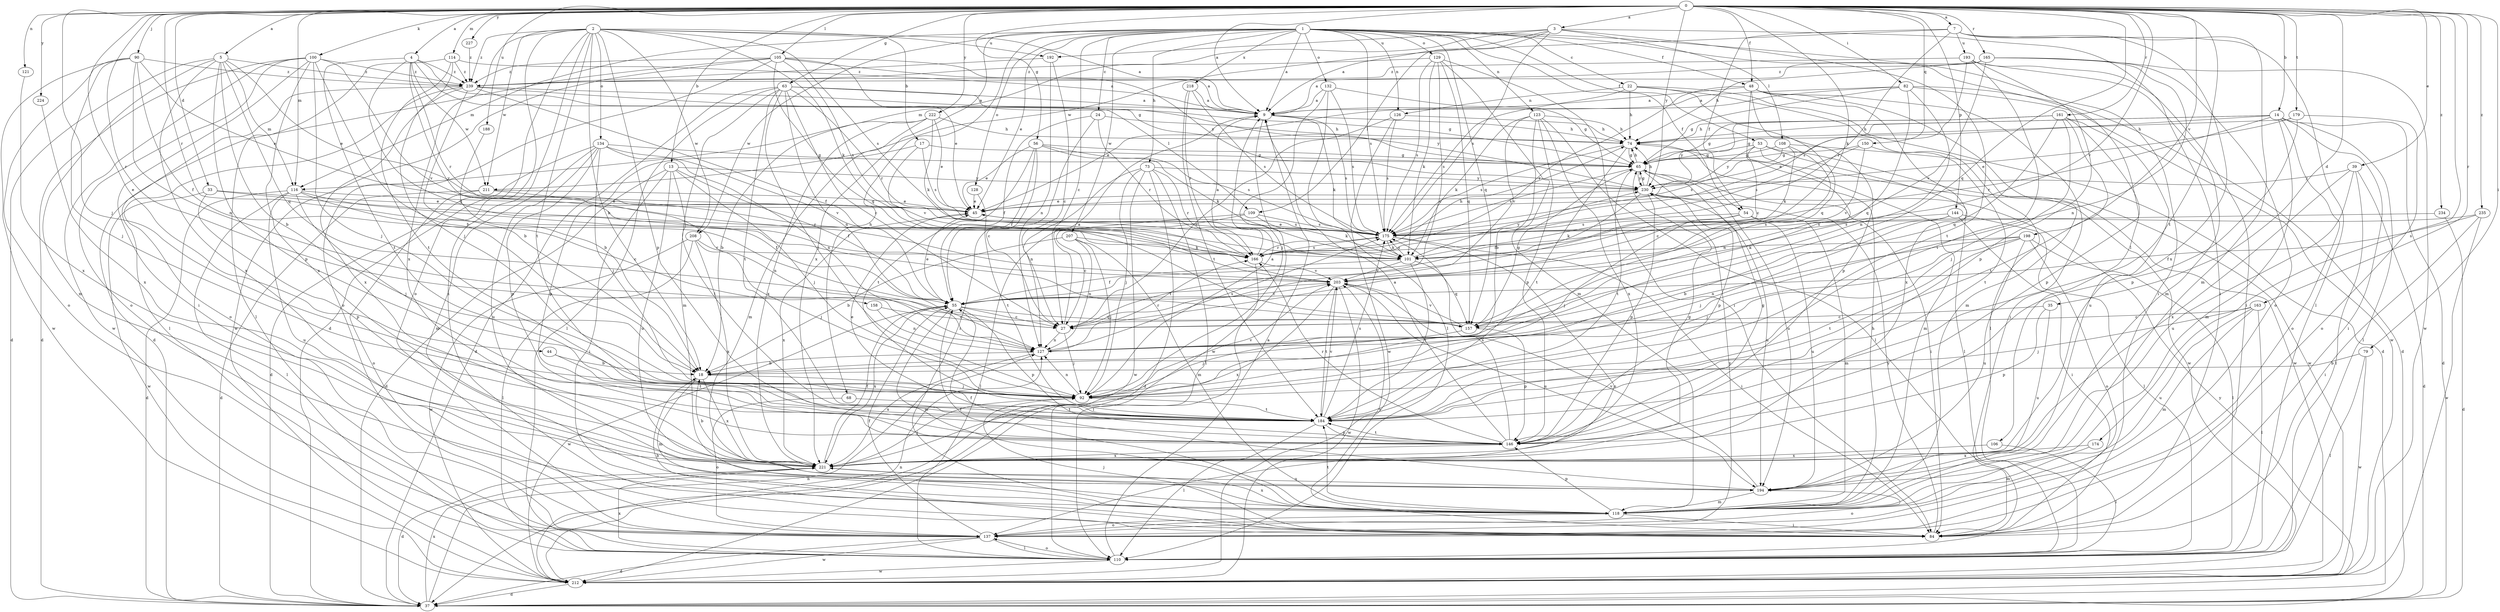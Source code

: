 strict digraph  {
0;
1;
2;
3;
4;
5;
7;
9;
13;
14;
17;
18;
22;
24;
27;
33;
35;
37;
39;
44;
45;
48;
53;
54;
55;
56;
63;
65;
68;
73;
74;
79;
82;
84;
90;
92;
100;
101;
105;
106;
108;
109;
110;
114;
116;
118;
121;
123;
126;
127;
128;
129;
132;
134;
137;
144;
146;
150;
157;
158;
161;
163;
165;
166;
174;
175;
179;
184;
188;
192;
193;
194;
198;
203;
207;
208;
211;
212;
218;
221;
222;
224;
227;
230;
234;
235;
239;
0 -> 3  [label=a];
0 -> 4  [label=a];
0 -> 5  [label=a];
0 -> 7  [label=a];
0 -> 9  [label=a];
0 -> 13  [label=b];
0 -> 14  [label=b];
0 -> 33  [label=d];
0 -> 35  [label=d];
0 -> 39  [label=e];
0 -> 44  [label=e];
0 -> 48  [label=f];
0 -> 56  [label=g];
0 -> 63  [label=g];
0 -> 79  [label=i];
0 -> 82  [label=i];
0 -> 90  [label=j];
0 -> 92  [label=j];
0 -> 100  [label=k];
0 -> 101  [label=k];
0 -> 105  [label=l];
0 -> 114  [label=m];
0 -> 116  [label=m];
0 -> 121  [label=n];
0 -> 144  [label=p];
0 -> 150  [label=q];
0 -> 157  [label=q];
0 -> 158  [label=r];
0 -> 161  [label=r];
0 -> 163  [label=r];
0 -> 165  [label=r];
0 -> 166  [label=r];
0 -> 174  [label=s];
0 -> 179  [label=t];
0 -> 184  [label=t];
0 -> 188  [label=u];
0 -> 198  [label=v];
0 -> 203  [label=v];
0 -> 222  [label=y];
0 -> 224  [label=y];
0 -> 227  [label=y];
0 -> 230  [label=y];
0 -> 234  [label=z];
0 -> 235  [label=z];
1 -> 9  [label=a];
1 -> 22  [label=c];
1 -> 24  [label=c];
1 -> 27  [label=c];
1 -> 45  [label=e];
1 -> 48  [label=f];
1 -> 53  [label=f];
1 -> 54  [label=f];
1 -> 68  [label=h];
1 -> 73  [label=h];
1 -> 84  [label=i];
1 -> 106  [label=l];
1 -> 116  [label=m];
1 -> 123  [label=n];
1 -> 126  [label=n];
1 -> 128  [label=o];
1 -> 129  [label=o];
1 -> 132  [label=o];
1 -> 157  [label=q];
1 -> 175  [label=s];
1 -> 207  [label=w];
1 -> 208  [label=w];
1 -> 218  [label=x];
1 -> 221  [label=x];
2 -> 9  [label=a];
2 -> 17  [label=b];
2 -> 18  [label=b];
2 -> 37  [label=d];
2 -> 84  [label=i];
2 -> 101  [label=k];
2 -> 134  [label=o];
2 -> 137  [label=o];
2 -> 146  [label=p];
2 -> 175  [label=s];
2 -> 184  [label=t];
2 -> 192  [label=u];
2 -> 208  [label=w];
2 -> 211  [label=w];
2 -> 221  [label=x];
2 -> 239  [label=z];
3 -> 9  [label=a];
3 -> 84  [label=i];
3 -> 108  [label=l];
3 -> 109  [label=l];
3 -> 116  [label=m];
3 -> 175  [label=s];
3 -> 184  [label=t];
3 -> 192  [label=u];
4 -> 65  [label=g];
4 -> 109  [label=l];
4 -> 157  [label=q];
4 -> 166  [label=r];
4 -> 184  [label=t];
4 -> 203  [label=v];
4 -> 211  [label=w];
4 -> 239  [label=z];
5 -> 18  [label=b];
5 -> 37  [label=d];
5 -> 45  [label=e];
5 -> 116  [label=m];
5 -> 118  [label=m];
5 -> 146  [label=p];
5 -> 157  [label=q];
5 -> 221  [label=x];
5 -> 239  [label=z];
7 -> 54  [label=f];
7 -> 110  [label=l];
7 -> 118  [label=m];
7 -> 166  [label=r];
7 -> 193  [label=u];
7 -> 211  [label=w];
7 -> 221  [label=x];
9 -> 74  [label=h];
9 -> 101  [label=k];
9 -> 175  [label=s];
9 -> 212  [label=w];
13 -> 37  [label=d];
13 -> 55  [label=f];
13 -> 84  [label=i];
13 -> 92  [label=j];
13 -> 184  [label=t];
13 -> 194  [label=u];
13 -> 230  [label=y];
14 -> 37  [label=d];
14 -> 45  [label=e];
14 -> 65  [label=g];
14 -> 74  [label=h];
14 -> 84  [label=i];
14 -> 110  [label=l];
14 -> 118  [label=m];
14 -> 137  [label=o];
14 -> 166  [label=r];
17 -> 65  [label=g];
17 -> 146  [label=p];
17 -> 175  [label=s];
17 -> 203  [label=v];
18 -> 92  [label=j];
18 -> 118  [label=m];
18 -> 221  [label=x];
22 -> 37  [label=d];
22 -> 74  [label=h];
22 -> 110  [label=l];
22 -> 126  [label=n];
22 -> 146  [label=p];
22 -> 175  [label=s];
24 -> 55  [label=f];
24 -> 74  [label=h];
24 -> 84  [label=i];
24 -> 166  [label=r];
27 -> 9  [label=a];
27 -> 92  [label=j];
27 -> 127  [label=n];
33 -> 45  [label=e];
33 -> 146  [label=p];
33 -> 166  [label=r];
33 -> 212  [label=w];
35 -> 27  [label=c];
35 -> 146  [label=p];
35 -> 194  [label=u];
37 -> 127  [label=n];
37 -> 221  [label=x];
37 -> 230  [label=y];
39 -> 37  [label=d];
39 -> 110  [label=l];
39 -> 194  [label=u];
39 -> 221  [label=x];
39 -> 230  [label=y];
44 -> 18  [label=b];
44 -> 184  [label=t];
45 -> 175  [label=s];
45 -> 221  [label=x];
48 -> 9  [label=a];
48 -> 27  [label=c];
48 -> 84  [label=i];
48 -> 118  [label=m];
48 -> 157  [label=q];
48 -> 166  [label=r];
48 -> 221  [label=x];
53 -> 65  [label=g];
53 -> 110  [label=l];
53 -> 118  [label=m];
53 -> 127  [label=n];
53 -> 212  [label=w];
53 -> 230  [label=y];
54 -> 92  [label=j];
54 -> 101  [label=k];
54 -> 118  [label=m];
54 -> 175  [label=s];
54 -> 194  [label=u];
55 -> 27  [label=c];
55 -> 45  [label=e];
55 -> 118  [label=m];
55 -> 146  [label=p];
55 -> 157  [label=q];
55 -> 203  [label=v];
55 -> 212  [label=w];
55 -> 221  [label=x];
56 -> 27  [label=c];
56 -> 45  [label=e];
56 -> 55  [label=f];
56 -> 65  [label=g];
56 -> 101  [label=k];
56 -> 175  [label=s];
56 -> 184  [label=t];
63 -> 9  [label=a];
63 -> 27  [label=c];
63 -> 37  [label=d];
63 -> 92  [label=j];
63 -> 110  [label=l];
63 -> 118  [label=m];
63 -> 127  [label=n];
63 -> 166  [label=r];
63 -> 184  [label=t];
63 -> 230  [label=y];
65 -> 74  [label=h];
65 -> 84  [label=i];
65 -> 146  [label=p];
65 -> 175  [label=s];
65 -> 184  [label=t];
65 -> 194  [label=u];
65 -> 230  [label=y];
68 -> 137  [label=o];
68 -> 184  [label=t];
73 -> 37  [label=d];
73 -> 92  [label=j];
73 -> 110  [label=l];
73 -> 127  [label=n];
73 -> 166  [label=r];
73 -> 212  [label=w];
73 -> 230  [label=y];
74 -> 65  [label=g];
74 -> 175  [label=s];
74 -> 184  [label=t];
74 -> 212  [label=w];
79 -> 18  [label=b];
79 -> 110  [label=l];
79 -> 212  [label=w];
82 -> 9  [label=a];
82 -> 37  [label=d];
82 -> 45  [label=e];
82 -> 65  [label=g];
82 -> 127  [label=n];
82 -> 157  [label=q];
82 -> 212  [label=w];
84 -> 18  [label=b];
84 -> 92  [label=j];
84 -> 203  [label=v];
84 -> 230  [label=y];
90 -> 45  [label=e];
90 -> 55  [label=f];
90 -> 92  [label=j];
90 -> 127  [label=n];
90 -> 137  [label=o];
90 -> 212  [label=w];
90 -> 239  [label=z];
92 -> 9  [label=a];
92 -> 127  [label=n];
92 -> 184  [label=t];
92 -> 203  [label=v];
100 -> 18  [label=b];
100 -> 37  [label=d];
100 -> 84  [label=i];
100 -> 92  [label=j];
100 -> 137  [label=o];
100 -> 203  [label=v];
100 -> 212  [label=w];
100 -> 221  [label=x];
100 -> 239  [label=z];
101 -> 55  [label=f];
101 -> 157  [label=q];
101 -> 175  [label=s];
101 -> 184  [label=t];
101 -> 203  [label=v];
101 -> 230  [label=y];
105 -> 9  [label=a];
105 -> 37  [label=d];
105 -> 45  [label=e];
105 -> 137  [label=o];
105 -> 157  [label=q];
105 -> 175  [label=s];
105 -> 212  [label=w];
105 -> 230  [label=y];
105 -> 239  [label=z];
106 -> 110  [label=l];
106 -> 221  [label=x];
108 -> 27  [label=c];
108 -> 65  [label=g];
108 -> 101  [label=k];
108 -> 175  [label=s];
108 -> 212  [label=w];
109 -> 27  [label=c];
109 -> 101  [label=k];
109 -> 110  [label=l];
109 -> 175  [label=s];
110 -> 9  [label=a];
110 -> 137  [label=o];
110 -> 212  [label=w];
110 -> 221  [label=x];
114 -> 9  [label=a];
114 -> 92  [label=j];
114 -> 110  [label=l];
114 -> 184  [label=t];
114 -> 239  [label=z];
116 -> 27  [label=c];
116 -> 37  [label=d];
116 -> 45  [label=e];
116 -> 55  [label=f];
116 -> 92  [label=j];
116 -> 110  [label=l];
116 -> 194  [label=u];
118 -> 55  [label=f];
118 -> 74  [label=h];
118 -> 84  [label=i];
118 -> 137  [label=o];
118 -> 146  [label=p];
118 -> 184  [label=t];
118 -> 221  [label=x];
121 -> 221  [label=x];
123 -> 18  [label=b];
123 -> 74  [label=h];
123 -> 101  [label=k];
123 -> 110  [label=l];
123 -> 146  [label=p];
123 -> 203  [label=v];
123 -> 221  [label=x];
126 -> 27  [label=c];
126 -> 74  [label=h];
126 -> 175  [label=s];
126 -> 212  [label=w];
127 -> 18  [label=b];
127 -> 166  [label=r];
127 -> 175  [label=s];
127 -> 221  [label=x];
128 -> 45  [label=e];
128 -> 184  [label=t];
129 -> 27  [label=c];
129 -> 84  [label=i];
129 -> 101  [label=k];
129 -> 118  [label=m];
129 -> 157  [label=q];
129 -> 175  [label=s];
129 -> 239  [label=z];
132 -> 9  [label=a];
132 -> 65  [label=g];
132 -> 92  [label=j];
132 -> 110  [label=l];
132 -> 175  [label=s];
134 -> 37  [label=d];
134 -> 65  [label=g];
134 -> 92  [label=j];
134 -> 118  [label=m];
134 -> 127  [label=n];
134 -> 146  [label=p];
134 -> 194  [label=u];
134 -> 203  [label=v];
137 -> 37  [label=d];
137 -> 55  [label=f];
137 -> 110  [label=l];
137 -> 212  [label=w];
137 -> 230  [label=y];
144 -> 18  [label=b];
144 -> 84  [label=i];
144 -> 92  [label=j];
144 -> 110  [label=l];
144 -> 175  [label=s];
146 -> 9  [label=a];
146 -> 65  [label=g];
146 -> 166  [label=r];
146 -> 175  [label=s];
146 -> 184  [label=t];
146 -> 221  [label=x];
150 -> 65  [label=g];
150 -> 175  [label=s];
150 -> 184  [label=t];
150 -> 203  [label=v];
157 -> 65  [label=g];
157 -> 92  [label=j];
157 -> 146  [label=p];
157 -> 203  [label=v];
158 -> 27  [label=c];
158 -> 127  [label=n];
161 -> 65  [label=g];
161 -> 74  [label=h];
161 -> 92  [label=j];
161 -> 146  [label=p];
161 -> 157  [label=q];
161 -> 184  [label=t];
161 -> 194  [label=u];
161 -> 230  [label=y];
163 -> 27  [label=c];
163 -> 92  [label=j];
163 -> 110  [label=l];
163 -> 118  [label=m];
163 -> 194  [label=u];
165 -> 9  [label=a];
165 -> 74  [label=h];
165 -> 127  [label=n];
165 -> 137  [label=o];
165 -> 203  [label=v];
165 -> 212  [label=w];
165 -> 239  [label=z];
166 -> 9  [label=a];
166 -> 74  [label=h];
166 -> 110  [label=l];
166 -> 175  [label=s];
166 -> 203  [label=v];
174 -> 118  [label=m];
174 -> 221  [label=x];
175 -> 45  [label=e];
175 -> 84  [label=i];
175 -> 101  [label=k];
175 -> 137  [label=o];
175 -> 166  [label=r];
179 -> 45  [label=e];
179 -> 74  [label=h];
179 -> 137  [label=o];
179 -> 146  [label=p];
184 -> 45  [label=e];
184 -> 110  [label=l];
184 -> 146  [label=p];
184 -> 175  [label=s];
184 -> 203  [label=v];
188 -> 18  [label=b];
192 -> 27  [label=c];
192 -> 127  [label=n];
192 -> 239  [label=z];
193 -> 84  [label=i];
193 -> 118  [label=m];
193 -> 146  [label=p];
193 -> 175  [label=s];
193 -> 184  [label=t];
193 -> 239  [label=z];
194 -> 55  [label=f];
194 -> 118  [label=m];
194 -> 137  [label=o];
194 -> 203  [label=v];
198 -> 92  [label=j];
198 -> 101  [label=k];
198 -> 110  [label=l];
198 -> 127  [label=n];
198 -> 137  [label=o];
198 -> 184  [label=t];
198 -> 194  [label=u];
203 -> 55  [label=f];
203 -> 184  [label=t];
203 -> 194  [label=u];
203 -> 212  [label=w];
203 -> 221  [label=x];
207 -> 18  [label=b];
207 -> 92  [label=j];
207 -> 101  [label=k];
207 -> 118  [label=m];
207 -> 127  [label=n];
208 -> 92  [label=j];
208 -> 110  [label=l];
208 -> 166  [label=r];
208 -> 212  [label=w];
208 -> 221  [label=x];
211 -> 37  [label=d];
211 -> 45  [label=e];
211 -> 127  [label=n];
211 -> 137  [label=o];
212 -> 37  [label=d];
212 -> 127  [label=n];
218 -> 9  [label=a];
218 -> 166  [label=r];
218 -> 175  [label=s];
218 -> 184  [label=t];
221 -> 18  [label=b];
221 -> 37  [label=d];
221 -> 55  [label=f];
221 -> 65  [label=g];
221 -> 92  [label=j];
221 -> 194  [label=u];
222 -> 18  [label=b];
222 -> 45  [label=e];
222 -> 74  [label=h];
222 -> 101  [label=k];
222 -> 118  [label=m];
222 -> 221  [label=x];
224 -> 221  [label=x];
227 -> 239  [label=z];
230 -> 45  [label=e];
230 -> 55  [label=f];
230 -> 65  [label=g];
230 -> 74  [label=h];
230 -> 146  [label=p];
230 -> 194  [label=u];
234 -> 37  [label=d];
234 -> 175  [label=s];
235 -> 55  [label=f];
235 -> 84  [label=i];
235 -> 175  [label=s];
235 -> 212  [label=w];
239 -> 9  [label=a];
239 -> 18  [label=b];
239 -> 55  [label=f];
239 -> 65  [label=g];
239 -> 110  [label=l];
239 -> 137  [label=o];
239 -> 221  [label=x];
}
